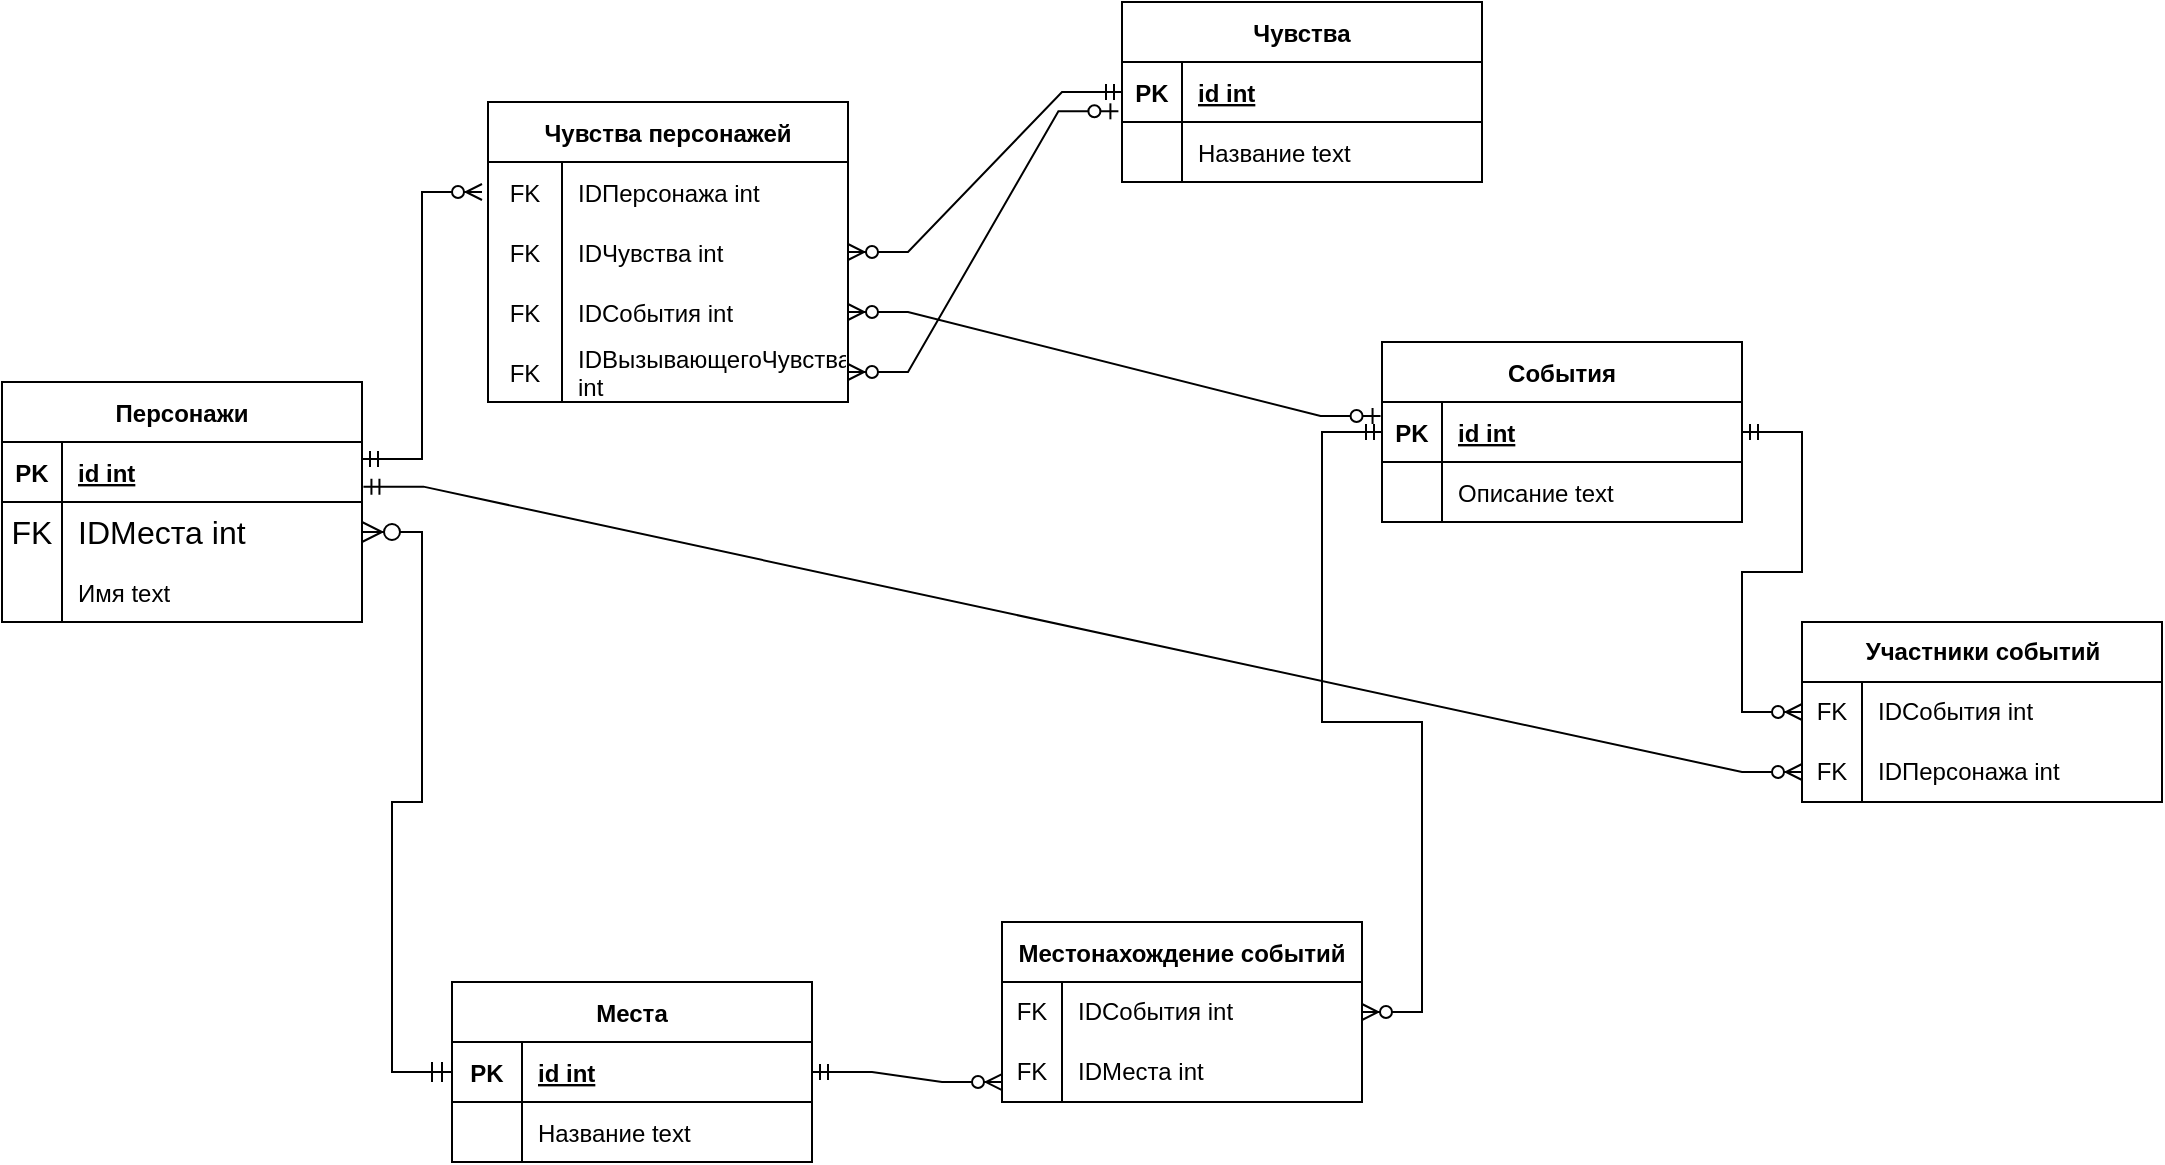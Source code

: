 <mxfile version="21.0.8" type="device"><diagram id="R2lEEEUBdFMjLlhIrx00" name="Page-1"><mxGraphModel dx="997" dy="798" grid="1" gridSize="10" guides="1" tooltips="1" connect="1" arrows="1" fold="1" page="1" pageScale="1" pageWidth="850" pageHeight="1100" math="0" shadow="0" extFonts="Permanent Marker^https://fonts.googleapis.com/css?family=Permanent+Marker"><root><mxCell id="0"/><mxCell id="1" parent="0"/><mxCell id="9riuW5s3sE9LM6lIKMUX-32" value="Чувства" style="shape=table;startSize=30;container=1;collapsible=1;childLayout=tableLayout;fixedRows=1;rowLines=0;fontStyle=1;align=center;resizeLast=1;rounded=0;" parent="1" vertex="1"><mxGeometry x="580" y="90" width="180" height="90" as="geometry"/></mxCell><mxCell id="9riuW5s3sE9LM6lIKMUX-33" value="" style="shape=tableRow;horizontal=0;startSize=0;swimlaneHead=0;swimlaneBody=0;fillColor=none;collapsible=0;dropTarget=0;points=[[0,0.5],[1,0.5]];portConstraint=eastwest;top=0;left=0;right=0;bottom=1;rounded=0;" parent="9riuW5s3sE9LM6lIKMUX-32" vertex="1"><mxGeometry y="30" width="180" height="30" as="geometry"/></mxCell><mxCell id="9riuW5s3sE9LM6lIKMUX-34" value="PK" style="shape=partialRectangle;connectable=0;fillColor=none;top=0;left=0;bottom=0;right=0;fontStyle=1;overflow=hidden;rounded=0;" parent="9riuW5s3sE9LM6lIKMUX-33" vertex="1"><mxGeometry width="30" height="30" as="geometry"><mxRectangle width="30" height="30" as="alternateBounds"/></mxGeometry></mxCell><mxCell id="9riuW5s3sE9LM6lIKMUX-35" value="id int" style="shape=partialRectangle;connectable=0;fillColor=none;top=0;left=0;bottom=0;right=0;align=left;spacingLeft=6;fontStyle=5;overflow=hidden;rounded=0;" parent="9riuW5s3sE9LM6lIKMUX-33" vertex="1"><mxGeometry x="30" width="150" height="30" as="geometry"><mxRectangle width="150" height="30" as="alternateBounds"/></mxGeometry></mxCell><mxCell id="9riuW5s3sE9LM6lIKMUX-36" value="" style="shape=tableRow;horizontal=0;startSize=0;swimlaneHead=0;swimlaneBody=0;fillColor=none;collapsible=0;dropTarget=0;points=[[0,0.5],[1,0.5]];portConstraint=eastwest;top=0;left=0;right=0;bottom=0;rounded=0;" parent="9riuW5s3sE9LM6lIKMUX-32" vertex="1"><mxGeometry y="60" width="180" height="30" as="geometry"/></mxCell><mxCell id="9riuW5s3sE9LM6lIKMUX-37" value="" style="shape=partialRectangle;connectable=0;fillColor=none;top=0;left=0;bottom=0;right=0;editable=1;overflow=hidden;rounded=0;" parent="9riuW5s3sE9LM6lIKMUX-36" vertex="1"><mxGeometry width="30" height="30" as="geometry"><mxRectangle width="30" height="30" as="alternateBounds"/></mxGeometry></mxCell><mxCell id="9riuW5s3sE9LM6lIKMUX-38" value="Название text" style="shape=partialRectangle;connectable=0;fillColor=none;top=0;left=0;bottom=0;right=0;align=left;spacingLeft=6;overflow=hidden;rounded=0;" parent="9riuW5s3sE9LM6lIKMUX-36" vertex="1"><mxGeometry x="30" width="150" height="30" as="geometry"><mxRectangle width="150" height="30" as="alternateBounds"/></mxGeometry></mxCell><mxCell id="9riuW5s3sE9LM6lIKMUX-39" value="Места" style="shape=table;startSize=30;container=1;collapsible=1;childLayout=tableLayout;fixedRows=1;rowLines=0;fontStyle=1;align=center;resizeLast=1;rounded=0;" parent="1" vertex="1"><mxGeometry x="245" y="580" width="180" height="90" as="geometry"/></mxCell><mxCell id="9riuW5s3sE9LM6lIKMUX-40" value="" style="shape=tableRow;horizontal=0;startSize=0;swimlaneHead=0;swimlaneBody=0;fillColor=none;collapsible=0;dropTarget=0;points=[[0,0.5],[1,0.5]];portConstraint=eastwest;top=0;left=0;right=0;bottom=1;rounded=0;" parent="9riuW5s3sE9LM6lIKMUX-39" vertex="1"><mxGeometry y="30" width="180" height="30" as="geometry"/></mxCell><mxCell id="9riuW5s3sE9LM6lIKMUX-41" value="PK" style="shape=partialRectangle;connectable=0;fillColor=none;top=0;left=0;bottom=0;right=0;fontStyle=1;overflow=hidden;rounded=0;" parent="9riuW5s3sE9LM6lIKMUX-40" vertex="1"><mxGeometry width="35" height="30" as="geometry"><mxRectangle width="35" height="30" as="alternateBounds"/></mxGeometry></mxCell><mxCell id="9riuW5s3sE9LM6lIKMUX-42" value="id int" style="shape=partialRectangle;connectable=0;fillColor=none;top=0;left=0;bottom=0;right=0;align=left;spacingLeft=6;fontStyle=5;overflow=hidden;rounded=0;" parent="9riuW5s3sE9LM6lIKMUX-40" vertex="1"><mxGeometry x="35" width="145" height="30" as="geometry"><mxRectangle width="145" height="30" as="alternateBounds"/></mxGeometry></mxCell><mxCell id="9riuW5s3sE9LM6lIKMUX-43" value="" style="shape=tableRow;horizontal=0;startSize=0;swimlaneHead=0;swimlaneBody=0;fillColor=none;collapsible=0;dropTarget=0;points=[[0,0.5],[1,0.5]];portConstraint=eastwest;top=0;left=0;right=0;bottom=0;rounded=0;" parent="9riuW5s3sE9LM6lIKMUX-39" vertex="1"><mxGeometry y="60" width="180" height="30" as="geometry"/></mxCell><mxCell id="9riuW5s3sE9LM6lIKMUX-44" value="" style="shape=partialRectangle;connectable=0;fillColor=none;top=0;left=0;bottom=0;right=0;editable=1;overflow=hidden;rounded=0;" parent="9riuW5s3sE9LM6lIKMUX-43" vertex="1"><mxGeometry width="35" height="30" as="geometry"><mxRectangle width="35" height="30" as="alternateBounds"/></mxGeometry></mxCell><mxCell id="9riuW5s3sE9LM6lIKMUX-45" value="Название text" style="shape=partialRectangle;connectable=0;fillColor=none;top=0;left=0;bottom=0;right=0;align=left;spacingLeft=6;overflow=hidden;rounded=0;" parent="9riuW5s3sE9LM6lIKMUX-43" vertex="1"><mxGeometry x="35" width="145" height="30" as="geometry"><mxRectangle width="145" height="30" as="alternateBounds"/></mxGeometry></mxCell><mxCell id="9riuW5s3sE9LM6lIKMUX-46" value="Персонажи" style="shape=table;startSize=30;container=1;collapsible=1;childLayout=tableLayout;fixedRows=1;rowLines=0;fontStyle=1;align=center;resizeLast=1;rounded=0;" parent="1" vertex="1"><mxGeometry x="20" y="280" width="180" height="120" as="geometry"/></mxCell><mxCell id="9riuW5s3sE9LM6lIKMUX-47" value="" style="shape=tableRow;horizontal=0;startSize=0;swimlaneHead=0;swimlaneBody=0;fillColor=none;collapsible=0;dropTarget=0;points=[[0,0.5],[1,0.5]];portConstraint=eastwest;top=0;left=0;right=0;bottom=1;rounded=0;" parent="9riuW5s3sE9LM6lIKMUX-46" vertex="1"><mxGeometry y="30" width="180" height="30" as="geometry"/></mxCell><mxCell id="9riuW5s3sE9LM6lIKMUX-48" value="PK" style="shape=partialRectangle;connectable=0;fillColor=none;top=0;left=0;bottom=0;right=0;fontStyle=1;overflow=hidden;rounded=0;" parent="9riuW5s3sE9LM6lIKMUX-47" vertex="1"><mxGeometry width="30" height="30" as="geometry"><mxRectangle width="30" height="30" as="alternateBounds"/></mxGeometry></mxCell><mxCell id="9riuW5s3sE9LM6lIKMUX-49" value="id int" style="shape=partialRectangle;connectable=0;fillColor=none;top=0;left=0;bottom=0;right=0;align=left;spacingLeft=6;fontStyle=5;overflow=hidden;rounded=0;" parent="9riuW5s3sE9LM6lIKMUX-47" vertex="1"><mxGeometry x="30" width="150" height="30" as="geometry"><mxRectangle width="150" height="30" as="alternateBounds"/></mxGeometry></mxCell><mxCell id="twK7g0DcGGdwUsfwsD0f-16" value="" style="shape=tableRow;horizontal=0;startSize=0;swimlaneHead=0;swimlaneBody=0;fillColor=none;collapsible=0;dropTarget=0;points=[[0,0.5],[1,0.5]];portConstraint=eastwest;top=0;left=0;right=0;bottom=0;fontSize=16;rounded=0;" vertex="1" parent="9riuW5s3sE9LM6lIKMUX-46"><mxGeometry y="60" width="180" height="30" as="geometry"/></mxCell><mxCell id="twK7g0DcGGdwUsfwsD0f-17" value="FK" style="shape=partialRectangle;connectable=0;fillColor=none;top=0;left=0;bottom=0;right=0;fontStyle=0;overflow=hidden;whiteSpace=wrap;html=1;fontSize=16;rounded=0;" vertex="1" parent="twK7g0DcGGdwUsfwsD0f-16"><mxGeometry width="30" height="30" as="geometry"><mxRectangle width="30" height="30" as="alternateBounds"/></mxGeometry></mxCell><mxCell id="twK7g0DcGGdwUsfwsD0f-18" value="IDМеста int" style="shape=partialRectangle;connectable=0;fillColor=none;top=0;left=0;bottom=0;right=0;align=left;spacingLeft=6;fontStyle=0;overflow=hidden;whiteSpace=wrap;html=1;fontSize=16;rounded=0;" vertex="1" parent="twK7g0DcGGdwUsfwsD0f-16"><mxGeometry x="30" width="150" height="30" as="geometry"><mxRectangle width="150" height="30" as="alternateBounds"/></mxGeometry></mxCell><mxCell id="9riuW5s3sE9LM6lIKMUX-50" value="" style="shape=tableRow;horizontal=0;startSize=0;swimlaneHead=0;swimlaneBody=0;fillColor=none;collapsible=0;dropTarget=0;points=[[0,0.5],[1,0.5]];portConstraint=eastwest;top=0;left=0;right=0;bottom=0;rounded=0;" parent="9riuW5s3sE9LM6lIKMUX-46" vertex="1"><mxGeometry y="90" width="180" height="30" as="geometry"/></mxCell><mxCell id="9riuW5s3sE9LM6lIKMUX-51" value="" style="shape=partialRectangle;connectable=0;fillColor=none;top=0;left=0;bottom=0;right=0;editable=1;overflow=hidden;rounded=0;" parent="9riuW5s3sE9LM6lIKMUX-50" vertex="1"><mxGeometry width="30" height="30" as="geometry"><mxRectangle width="30" height="30" as="alternateBounds"/></mxGeometry></mxCell><mxCell id="9riuW5s3sE9LM6lIKMUX-52" value="Имя text" style="shape=partialRectangle;connectable=0;fillColor=none;top=0;left=0;bottom=0;right=0;align=left;spacingLeft=6;overflow=hidden;rounded=0;" parent="9riuW5s3sE9LM6lIKMUX-50" vertex="1"><mxGeometry x="30" width="150" height="30" as="geometry"><mxRectangle width="150" height="30" as="alternateBounds"/></mxGeometry></mxCell><mxCell id="6CpcxT5ZGMCKmVeEH0Hq-4" value="События" style="shape=table;startSize=30;container=1;collapsible=1;childLayout=tableLayout;fixedRows=1;rowLines=0;fontStyle=1;align=center;resizeLast=1;rounded=0;" parent="1" vertex="1"><mxGeometry x="710" y="260" width="180" height="90" as="geometry"/></mxCell><mxCell id="6CpcxT5ZGMCKmVeEH0Hq-5" value="" style="shape=tableRow;horizontal=0;startSize=0;swimlaneHead=0;swimlaneBody=0;fillColor=none;collapsible=0;dropTarget=0;points=[[0,0.5],[1,0.5]];portConstraint=eastwest;top=0;left=0;right=0;bottom=1;rounded=0;" parent="6CpcxT5ZGMCKmVeEH0Hq-4" vertex="1"><mxGeometry y="30" width="180" height="30" as="geometry"/></mxCell><mxCell id="6CpcxT5ZGMCKmVeEH0Hq-6" value="PK" style="shape=partialRectangle;connectable=0;fillColor=none;top=0;left=0;bottom=0;right=0;fontStyle=1;overflow=hidden;rounded=0;" parent="6CpcxT5ZGMCKmVeEH0Hq-5" vertex="1"><mxGeometry width="30" height="30" as="geometry"><mxRectangle width="30" height="30" as="alternateBounds"/></mxGeometry></mxCell><mxCell id="6CpcxT5ZGMCKmVeEH0Hq-7" value="id int" style="shape=partialRectangle;connectable=0;fillColor=none;top=0;left=0;bottom=0;right=0;align=left;spacingLeft=6;fontStyle=5;overflow=hidden;rounded=0;" parent="6CpcxT5ZGMCKmVeEH0Hq-5" vertex="1"><mxGeometry x="30" width="150" height="30" as="geometry"><mxRectangle width="150" height="30" as="alternateBounds"/></mxGeometry></mxCell><mxCell id="6CpcxT5ZGMCKmVeEH0Hq-8" value="" style="shape=tableRow;horizontal=0;startSize=0;swimlaneHead=0;swimlaneBody=0;fillColor=none;collapsible=0;dropTarget=0;points=[[0,0.5],[1,0.5]];portConstraint=eastwest;top=0;left=0;right=0;bottom=0;rounded=0;" parent="6CpcxT5ZGMCKmVeEH0Hq-4" vertex="1"><mxGeometry y="60" width="180" height="30" as="geometry"/></mxCell><mxCell id="6CpcxT5ZGMCKmVeEH0Hq-9" value="" style="shape=partialRectangle;connectable=0;fillColor=none;top=0;left=0;bottom=0;right=0;editable=1;overflow=hidden;rounded=0;" parent="6CpcxT5ZGMCKmVeEH0Hq-8" vertex="1"><mxGeometry width="30" height="30" as="geometry"><mxRectangle width="30" height="30" as="alternateBounds"/></mxGeometry></mxCell><mxCell id="6CpcxT5ZGMCKmVeEH0Hq-10" value="Описание text" style="shape=partialRectangle;connectable=0;fillColor=none;top=0;left=0;bottom=0;right=0;align=left;spacingLeft=6;overflow=hidden;rounded=0;" parent="6CpcxT5ZGMCKmVeEH0Hq-8" vertex="1"><mxGeometry x="30" width="150" height="30" as="geometry"><mxRectangle width="150" height="30" as="alternateBounds"/></mxGeometry></mxCell><mxCell id="6CpcxT5ZGMCKmVeEH0Hq-21" value="Местонахождение событий" style="shape=table;startSize=30;container=1;collapsible=1;childLayout=tableLayout;fixedRows=1;rowLines=0;fontStyle=1;align=center;resizeLast=1;rounded=0;" parent="1" vertex="1"><mxGeometry x="520" y="550" width="180" height="90" as="geometry"/></mxCell><mxCell id="zgnpCIzNPo0XVpiPloeI-18" value="" style="shape=tableRow;horizontal=0;startSize=0;swimlaneHead=0;swimlaneBody=0;fillColor=none;collapsible=0;dropTarget=0;points=[[0,0.5],[1,0.5]];portConstraint=eastwest;top=0;left=0;right=0;bottom=0;rounded=0;" parent="6CpcxT5ZGMCKmVeEH0Hq-21" vertex="1"><mxGeometry y="30" width="180" height="30" as="geometry"/></mxCell><mxCell id="zgnpCIzNPo0XVpiPloeI-19" value="FK" style="shape=partialRectangle;connectable=0;fillColor=none;top=0;left=0;bottom=0;right=0;fontStyle=0;overflow=hidden;whiteSpace=wrap;html=1;rounded=0;" parent="zgnpCIzNPo0XVpiPloeI-18" vertex="1"><mxGeometry width="30" height="30" as="geometry"><mxRectangle width="30" height="30" as="alternateBounds"/></mxGeometry></mxCell><mxCell id="zgnpCIzNPo0XVpiPloeI-20" value="IDСобытия int" style="shape=partialRectangle;connectable=0;fillColor=none;top=0;left=0;bottom=0;right=0;align=left;spacingLeft=6;fontStyle=0;overflow=hidden;whiteSpace=wrap;html=1;rounded=0;" parent="zgnpCIzNPo0XVpiPloeI-18" vertex="1"><mxGeometry x="30" width="150" height="30" as="geometry"><mxRectangle width="150" height="30" as="alternateBounds"/></mxGeometry></mxCell><mxCell id="zgnpCIzNPo0XVpiPloeI-15" value="" style="shape=tableRow;horizontal=0;startSize=0;swimlaneHead=0;swimlaneBody=0;fillColor=none;collapsible=0;dropTarget=0;points=[[0,0.5],[1,0.5]];portConstraint=eastwest;top=0;left=0;right=0;bottom=0;rounded=0;" parent="6CpcxT5ZGMCKmVeEH0Hq-21" vertex="1"><mxGeometry y="60" width="180" height="30" as="geometry"/></mxCell><mxCell id="zgnpCIzNPo0XVpiPloeI-16" value="FK" style="shape=partialRectangle;connectable=0;fillColor=none;top=0;left=0;bottom=0;right=0;fontStyle=0;overflow=hidden;whiteSpace=wrap;html=1;rounded=0;" parent="zgnpCIzNPo0XVpiPloeI-15" vertex="1"><mxGeometry width="30" height="30" as="geometry"><mxRectangle width="30" height="30" as="alternateBounds"/></mxGeometry></mxCell><mxCell id="zgnpCIzNPo0XVpiPloeI-17" value="IDМеста int" style="shape=partialRectangle;connectable=0;fillColor=none;top=0;left=0;bottom=0;right=0;align=left;spacingLeft=6;fontStyle=0;overflow=hidden;whiteSpace=wrap;html=1;rounded=0;" parent="zgnpCIzNPo0XVpiPloeI-15" vertex="1"><mxGeometry x="30" width="150" height="30" as="geometry"><mxRectangle width="150" height="30" as="alternateBounds"/></mxGeometry></mxCell><mxCell id="NNVE3aY_QvxbynEaEJ5c-1" value="" style="edgeStyle=entityRelationEdgeStyle;fontSize=12;html=1;endArrow=ERzeroToMany;startArrow=ERmandOne;rounded=0;entryX=0;entryY=0.5;entryDx=0;entryDy=0;exitX=1;exitY=0.283;exitDx=0;exitDy=0;exitPerimeter=0;" parent="1" source="9riuW5s3sE9LM6lIKMUX-47" edge="1"><mxGeometry width="100" height="100" relative="1" as="geometry"><mxPoint x="200" y="325" as="sourcePoint"/><mxPoint x="260" y="185" as="targetPoint"/></mxGeometry></mxCell><mxCell id="NNVE3aY_QvxbynEaEJ5c-2" value="" style="edgeStyle=entityRelationEdgeStyle;fontSize=12;html=1;endArrow=ERzeroToMany;startArrow=ERmandOne;rounded=0;exitX=0;exitY=0.5;exitDx=0;exitDy=0;entryX=1;entryY=0.5;entryDx=0;entryDy=0;" parent="1" source="9riuW5s3sE9LM6lIKMUX-33" target="qjkPXYkK9kPyk9O8j_sl-23" edge="1"><mxGeometry width="100" height="100" relative="1" as="geometry"><mxPoint x="410" y="390" as="sourcePoint"/><mxPoint x="480" y="215" as="targetPoint"/></mxGeometry></mxCell><mxCell id="NNVE3aY_QvxbynEaEJ5c-3" value="" style="edgeStyle=entityRelationEdgeStyle;fontSize=12;html=1;endArrow=ERzeroToMany;startArrow=ERmandOne;rounded=0;exitX=1;exitY=0.5;exitDx=0;exitDy=0;entryX=0;entryY=0.667;entryDx=0;entryDy=0;entryPerimeter=0;" parent="1" source="9riuW5s3sE9LM6lIKMUX-40" target="zgnpCIzNPo0XVpiPloeI-15" edge="1"><mxGeometry width="100" height="100" relative="1" as="geometry"><mxPoint x="380" y="420" as="sourcePoint"/><mxPoint x="510" y="545" as="targetPoint"/></mxGeometry></mxCell><mxCell id="zgnpCIzNPo0XVpiPloeI-1" value="" style="edgeStyle=entityRelationEdgeStyle;fontSize=12;html=1;endArrow=ERzeroToMany;startArrow=ERmandOne;rounded=0;exitX=0;exitY=0.5;exitDx=0;exitDy=0;" parent="1" source="6CpcxT5ZGMCKmVeEH0Hq-5" target="zgnpCIzNPo0XVpiPloeI-18" edge="1"><mxGeometry width="100" height="100" relative="1" as="geometry"><mxPoint x="440" y="400" as="sourcePoint"/><mxPoint x="690" y="545" as="targetPoint"/></mxGeometry></mxCell><mxCell id="zgnpCIzNPo0XVpiPloeI-2" value="Участники событий" style="shape=table;startSize=30;container=1;collapsible=1;childLayout=tableLayout;fixedRows=1;rowLines=0;fontStyle=1;align=center;resizeLast=1;html=1;rounded=0;" parent="1" vertex="1"><mxGeometry x="920" y="400" width="180" height="90" as="geometry"/></mxCell><mxCell id="zgnpCIzNPo0XVpiPloeI-31" value="" style="shape=tableRow;horizontal=0;startSize=0;swimlaneHead=0;swimlaneBody=0;fillColor=none;collapsible=0;dropTarget=0;points=[[0,0.5],[1,0.5]];portConstraint=eastwest;top=0;left=0;right=0;bottom=0;rounded=0;" parent="zgnpCIzNPo0XVpiPloeI-2" vertex="1"><mxGeometry y="30" width="180" height="30" as="geometry"/></mxCell><mxCell id="zgnpCIzNPo0XVpiPloeI-32" value="FK" style="shape=partialRectangle;connectable=0;fillColor=none;top=0;left=0;bottom=0;right=0;fontStyle=0;overflow=hidden;whiteSpace=wrap;html=1;rounded=0;" parent="zgnpCIzNPo0XVpiPloeI-31" vertex="1"><mxGeometry width="30" height="30" as="geometry"><mxRectangle width="30" height="30" as="alternateBounds"/></mxGeometry></mxCell><mxCell id="zgnpCIzNPo0XVpiPloeI-33" value="IDСобытия int" style="shape=partialRectangle;connectable=0;fillColor=none;top=0;left=0;bottom=0;right=0;align=left;spacingLeft=6;fontStyle=0;overflow=hidden;whiteSpace=wrap;html=1;rounded=0;" parent="zgnpCIzNPo0XVpiPloeI-31" vertex="1"><mxGeometry x="30" width="150" height="30" as="geometry"><mxRectangle width="150" height="30" as="alternateBounds"/></mxGeometry></mxCell><mxCell id="zgnpCIzNPo0XVpiPloeI-28" value="" style="shape=tableRow;horizontal=0;startSize=0;swimlaneHead=0;swimlaneBody=0;fillColor=none;collapsible=0;dropTarget=0;points=[[0,0.5],[1,0.5]];portConstraint=eastwest;top=0;left=0;right=0;bottom=0;rounded=0;" parent="zgnpCIzNPo0XVpiPloeI-2" vertex="1"><mxGeometry y="60" width="180" height="30" as="geometry"/></mxCell><mxCell id="zgnpCIzNPo0XVpiPloeI-29" value="FK" style="shape=partialRectangle;connectable=0;fillColor=none;top=0;left=0;bottom=0;right=0;fontStyle=0;overflow=hidden;whiteSpace=wrap;html=1;rounded=0;" parent="zgnpCIzNPo0XVpiPloeI-28" vertex="1"><mxGeometry width="30" height="30" as="geometry"><mxRectangle width="30" height="30" as="alternateBounds"/></mxGeometry></mxCell><mxCell id="zgnpCIzNPo0XVpiPloeI-30" value="IDПерсонажа int" style="shape=partialRectangle;connectable=0;fillColor=none;top=0;left=0;bottom=0;right=0;align=left;spacingLeft=6;fontStyle=0;overflow=hidden;whiteSpace=wrap;html=1;rounded=0;" parent="zgnpCIzNPo0XVpiPloeI-28" vertex="1"><mxGeometry x="30" width="150" height="30" as="geometry"><mxRectangle width="150" height="30" as="alternateBounds"/></mxGeometry></mxCell><mxCell id="zgnpCIzNPo0XVpiPloeI-24" value="" style="edgeStyle=entityRelationEdgeStyle;fontSize=12;html=1;endArrow=ERzeroToMany;startArrow=ERmandOne;rounded=0;exitX=1.004;exitY=0.744;exitDx=0;exitDy=0;exitPerimeter=0;entryX=0;entryY=0.5;entryDx=0;entryDy=0;" parent="1" source="9riuW5s3sE9LM6lIKMUX-47" target="zgnpCIzNPo0XVpiPloeI-28" edge="1"><mxGeometry width="100" height="100" relative="1" as="geometry"><mxPoint x="203" y="330" as="sourcePoint"/><mxPoint x="910" y="435" as="targetPoint"/></mxGeometry></mxCell><mxCell id="zgnpCIzNPo0XVpiPloeI-26" value="" style="edgeStyle=entityRelationEdgeStyle;fontSize=12;html=1;endArrow=ERzeroToMany;startArrow=ERmandOne;rounded=0;exitX=1;exitY=0.5;exitDx=0;exitDy=0;entryX=0;entryY=0.5;entryDx=0;entryDy=0;" parent="1" source="6CpcxT5ZGMCKmVeEH0Hq-5" target="zgnpCIzNPo0XVpiPloeI-31" edge="1"><mxGeometry width="100" height="100" relative="1" as="geometry"><mxPoint x="490" y="360" as="sourcePoint"/><mxPoint x="919" y="420" as="targetPoint"/></mxGeometry></mxCell><mxCell id="qjkPXYkK9kPyk9O8j_sl-4" value="Чувства персонажей" style="shape=table;startSize=30;container=1;collapsible=1;childLayout=tableLayout;fixedRows=1;rowLines=0;fontStyle=1;align=center;resizeLast=1;rounded=0;" parent="1" vertex="1"><mxGeometry x="263" y="140" width="180" height="150" as="geometry"/></mxCell><mxCell id="qjkPXYkK9kPyk9O8j_sl-17" value="" style="shape=tableRow;horizontal=0;startSize=0;swimlaneHead=0;swimlaneBody=0;fillColor=none;collapsible=0;dropTarget=0;points=[[0,0.5],[1,0.5]];portConstraint=eastwest;top=0;left=0;right=0;bottom=0;rounded=0;" parent="qjkPXYkK9kPyk9O8j_sl-4" vertex="1"><mxGeometry y="30" width="180" height="30" as="geometry"/></mxCell><mxCell id="qjkPXYkK9kPyk9O8j_sl-18" value="FK" style="shape=partialRectangle;connectable=0;fillColor=none;top=0;left=0;bottom=0;right=0;fontStyle=0;overflow=hidden;rounded=0;" parent="qjkPXYkK9kPyk9O8j_sl-17" vertex="1"><mxGeometry width="37" height="30" as="geometry"><mxRectangle width="37" height="30" as="alternateBounds"/></mxGeometry></mxCell><mxCell id="qjkPXYkK9kPyk9O8j_sl-19" value="IDПерсонажа int" style="shape=partialRectangle;connectable=0;fillColor=none;top=0;left=0;bottom=0;right=0;align=left;spacingLeft=6;fontStyle=0;overflow=hidden;rounded=0;" parent="qjkPXYkK9kPyk9O8j_sl-17" vertex="1"><mxGeometry x="37" width="143" height="30" as="geometry"><mxRectangle width="143" height="30" as="alternateBounds"/></mxGeometry></mxCell><mxCell id="qjkPXYkK9kPyk9O8j_sl-23" value="" style="shape=tableRow;horizontal=0;startSize=0;swimlaneHead=0;swimlaneBody=0;fillColor=none;collapsible=0;dropTarget=0;points=[[0,0.5],[1,0.5]];portConstraint=eastwest;top=0;left=0;right=0;bottom=0;rounded=0;" parent="qjkPXYkK9kPyk9O8j_sl-4" vertex="1"><mxGeometry y="60" width="180" height="30" as="geometry"/></mxCell><mxCell id="qjkPXYkK9kPyk9O8j_sl-24" value="FK" style="shape=partialRectangle;connectable=0;fillColor=none;top=0;left=0;bottom=0;right=0;fontStyle=0;overflow=hidden;rounded=0;" parent="qjkPXYkK9kPyk9O8j_sl-23" vertex="1"><mxGeometry width="37" height="30" as="geometry"><mxRectangle width="37" height="30" as="alternateBounds"/></mxGeometry></mxCell><mxCell id="qjkPXYkK9kPyk9O8j_sl-25" value="IDЧувства int" style="shape=partialRectangle;connectable=0;fillColor=none;top=0;left=0;bottom=0;right=0;align=left;spacingLeft=6;fontStyle=0;overflow=hidden;rounded=0;" parent="qjkPXYkK9kPyk9O8j_sl-23" vertex="1"><mxGeometry x="37" width="143" height="30" as="geometry"><mxRectangle width="143" height="30" as="alternateBounds"/></mxGeometry></mxCell><mxCell id="qjkPXYkK9kPyk9O8j_sl-26" value="" style="shape=tableRow;horizontal=0;startSize=0;swimlaneHead=0;swimlaneBody=0;fillColor=none;collapsible=0;dropTarget=0;points=[[0,0.5],[1,0.5]];portConstraint=eastwest;top=0;left=0;right=0;bottom=0;rounded=0;" parent="qjkPXYkK9kPyk9O8j_sl-4" vertex="1"><mxGeometry y="90" width="180" height="30" as="geometry"/></mxCell><mxCell id="qjkPXYkK9kPyk9O8j_sl-27" value="FK" style="shape=partialRectangle;connectable=0;fillColor=none;top=0;left=0;bottom=0;right=0;fontStyle=0;overflow=hidden;rounded=0;" parent="qjkPXYkK9kPyk9O8j_sl-26" vertex="1"><mxGeometry width="37" height="30" as="geometry"><mxRectangle width="37" height="30" as="alternateBounds"/></mxGeometry></mxCell><mxCell id="qjkPXYkK9kPyk9O8j_sl-28" value="IDСобытия int" style="shape=partialRectangle;connectable=0;fillColor=none;top=0;left=0;bottom=0;right=0;align=left;spacingLeft=6;fontStyle=0;overflow=hidden;rounded=0;" parent="qjkPXYkK9kPyk9O8j_sl-26" vertex="1"><mxGeometry x="37" width="143" height="30" as="geometry"><mxRectangle width="143" height="30" as="alternateBounds"/></mxGeometry></mxCell><mxCell id="qjkPXYkK9kPyk9O8j_sl-54" value="" style="shape=tableRow;horizontal=0;startSize=0;swimlaneHead=0;swimlaneBody=0;fillColor=none;collapsible=0;dropTarget=0;points=[[0,0.5],[1,0.5]];portConstraint=eastwest;top=0;left=0;right=0;bottom=0;rounded=0;" parent="qjkPXYkK9kPyk9O8j_sl-4" vertex="1"><mxGeometry y="120" width="180" height="30" as="geometry"/></mxCell><mxCell id="qjkPXYkK9kPyk9O8j_sl-55" value="FK" style="shape=partialRectangle;connectable=0;fillColor=none;top=0;left=0;bottom=0;right=0;fontStyle=0;overflow=hidden;rounded=0;" parent="qjkPXYkK9kPyk9O8j_sl-54" vertex="1"><mxGeometry width="37" height="30" as="geometry"><mxRectangle width="37" height="30" as="alternateBounds"/></mxGeometry></mxCell><mxCell id="qjkPXYkK9kPyk9O8j_sl-56" value="IDВызывающегоЧувства&#10;int" style="shape=partialRectangle;connectable=0;fillColor=none;top=0;left=0;bottom=0;right=0;align=left;spacingLeft=6;fontStyle=0;overflow=hidden;rounded=0;" parent="qjkPXYkK9kPyk9O8j_sl-54" vertex="1"><mxGeometry x="37" width="143" height="30" as="geometry"><mxRectangle width="143" height="30" as="alternateBounds"/></mxGeometry></mxCell><mxCell id="qjkPXYkK9kPyk9O8j_sl-44" value="" style="edgeStyle=entityRelationEdgeStyle;fontSize=12;html=1;endArrow=ERzeroToMany;startArrow=ERzeroToOne;rounded=0;exitX=-0.004;exitY=0.233;exitDx=0;exitDy=0;exitPerimeter=0;entryX=1;entryY=0.5;entryDx=0;entryDy=0;" parent="1" source="6CpcxT5ZGMCKmVeEH0Hq-5" target="qjkPXYkK9kPyk9O8j_sl-26" edge="1"><mxGeometry width="100" height="100" relative="1" as="geometry"><mxPoint x="480" y="230" as="sourcePoint"/><mxPoint x="580" y="130" as="targetPoint"/></mxGeometry></mxCell><mxCell id="qjkPXYkK9kPyk9O8j_sl-58" value="" style="edgeStyle=entityRelationEdgeStyle;fontSize=12;html=1;endArrow=ERzeroToMany;startArrow=ERzeroToOne;rounded=0;entryX=1;entryY=0.5;entryDx=0;entryDy=0;exitX=-0.01;exitY=0.822;exitDx=0;exitDy=0;exitPerimeter=0;" parent="1" source="9riuW5s3sE9LM6lIKMUX-33" target="qjkPXYkK9kPyk9O8j_sl-54" edge="1"><mxGeometry width="100" height="100" relative="1" as="geometry"><mxPoint x="440" y="200" as="sourcePoint"/><mxPoint x="540" y="100" as="targetPoint"/></mxGeometry></mxCell><mxCell id="twK7g0DcGGdwUsfwsD0f-20" value="" style="edgeStyle=entityRelationEdgeStyle;fontSize=12;html=1;endArrow=ERzeroToMany;startArrow=ERmandOne;rounded=0;startSize=8;endSize=8;exitX=0;exitY=0.5;exitDx=0;exitDy=0;entryX=1;entryY=0.5;entryDx=0;entryDy=0;" edge="1" parent="1" source="9riuW5s3sE9LM6lIKMUX-40" target="twK7g0DcGGdwUsfwsD0f-16"><mxGeometry width="100" height="100" relative="1" as="geometry"><mxPoint x="490" y="400" as="sourcePoint"/><mxPoint x="590" y="300" as="targetPoint"/></mxGeometry></mxCell></root></mxGraphModel></diagram></mxfile>